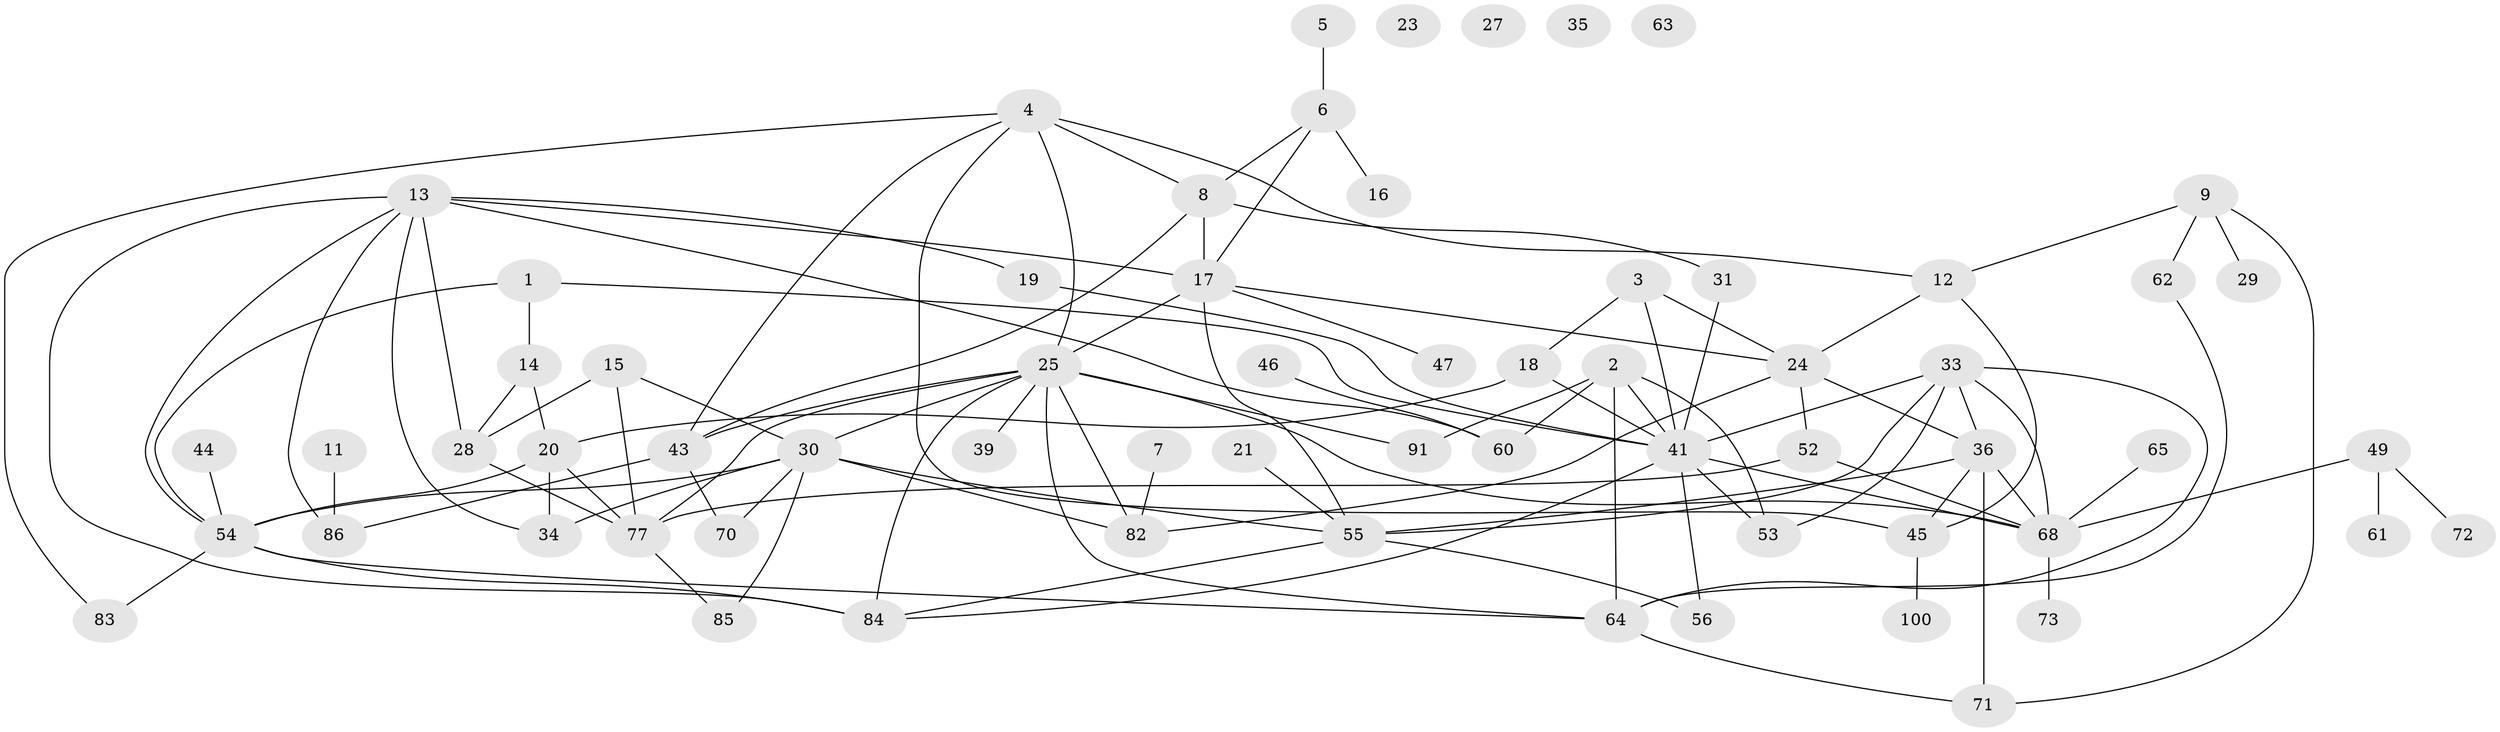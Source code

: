 // original degree distribution, {2: 0.27, 5: 0.15, 6: 0.05, 1: 0.16, 3: 0.2, 4: 0.11, 0: 0.04, 7: 0.01, 8: 0.01}
// Generated by graph-tools (version 1.1) at 2025/41/03/06/25 10:41:23]
// undirected, 64 vertices, 110 edges
graph export_dot {
graph [start="1"]
  node [color=gray90,style=filled];
  1 [super="+10"];
  2;
  3 [super="+75"];
  4 [super="+67"];
  5;
  6 [super="+98"];
  7 [super="+97"];
  8 [super="+32"];
  9 [super="+38"];
  11;
  12;
  13 [super="+26"];
  14 [super="+40"];
  15;
  16 [super="+22"];
  17 [super="+48"];
  18 [super="+51"];
  19 [super="+69"];
  20 [super="+37"];
  21;
  23;
  24 [super="+58"];
  25 [super="+80"];
  27;
  28 [super="+50"];
  29;
  30 [super="+78"];
  31;
  33 [super="+66"];
  34 [super="+76"];
  35;
  36 [super="+96"];
  39;
  41 [super="+42"];
  43 [super="+94"];
  44;
  45;
  46 [super="+59"];
  47;
  49 [super="+57"];
  52 [super="+90"];
  53 [super="+89"];
  54 [super="+79"];
  55 [super="+81"];
  56;
  60 [super="+95"];
  61 [super="+92"];
  62 [super="+99"];
  63;
  64 [super="+88"];
  65;
  68 [super="+74"];
  70;
  71;
  72;
  73;
  77 [super="+93"];
  82;
  83;
  84 [super="+87"];
  85;
  86;
  91;
  100;
  1 -- 14;
  1 -- 54;
  1 -- 41;
  2 -- 53;
  2 -- 64;
  2 -- 91;
  2 -- 60;
  2 -- 41;
  3 -- 41;
  3 -- 18;
  3 -- 24;
  4 -- 12;
  4 -- 25;
  4 -- 83;
  4 -- 45;
  4 -- 8;
  4 -- 43;
  5 -- 6;
  6 -- 16 [weight=2];
  6 -- 8;
  6 -- 17;
  7 -- 82;
  8 -- 17;
  8 -- 31;
  8 -- 43;
  9 -- 12;
  9 -- 71;
  9 -- 29;
  9 -- 62;
  11 -- 86;
  12 -- 45;
  12 -- 24;
  13 -- 19;
  13 -- 34;
  13 -- 54;
  13 -- 84;
  13 -- 17;
  13 -- 86;
  13 -- 28;
  13 -- 60;
  14 -- 28;
  14 -- 20;
  15 -- 30;
  15 -- 77;
  15 -- 28;
  17 -- 55;
  17 -- 24;
  17 -- 47;
  17 -- 25;
  18 -- 20;
  18 -- 41;
  19 -- 41;
  20 -- 77;
  20 -- 54;
  20 -- 34;
  21 -- 55;
  24 -- 52;
  24 -- 82;
  24 -- 36;
  25 -- 39;
  25 -- 64;
  25 -- 91;
  25 -- 82;
  25 -- 68;
  25 -- 84;
  25 -- 43;
  25 -- 77;
  25 -- 30;
  28 -- 77;
  30 -- 70;
  30 -- 82;
  30 -- 85;
  30 -- 54;
  30 -- 55;
  30 -- 34;
  31 -- 41;
  33 -- 64;
  33 -- 53;
  33 -- 36;
  33 -- 68;
  33 -- 55;
  33 -- 41;
  36 -- 55;
  36 -- 68;
  36 -- 45;
  36 -- 71;
  41 -- 53;
  41 -- 68;
  41 -- 84;
  41 -- 56;
  43 -- 70;
  43 -- 86;
  44 -- 54;
  45 -- 100;
  46 -- 60;
  49 -- 61;
  49 -- 72;
  49 -- 68;
  52 -- 77;
  52 -- 68;
  54 -- 83;
  54 -- 64;
  54 -- 84;
  55 -- 56;
  55 -- 84;
  62 -- 64;
  64 -- 71;
  65 -- 68;
  68 -- 73;
  77 -- 85;
}
